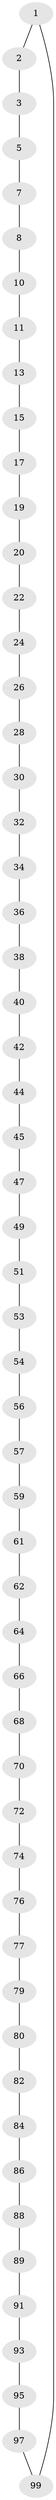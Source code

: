// original degree distribution, {2: 1.0}
// Generated by graph-tools (version 1.1) at 2025/11/02/21/25 10:11:10]
// undirected, 56 vertices, 56 edges
graph export_dot {
graph [start="1"]
  node [color=gray90,style=filled];
  1 [super="+100"];
  2;
  3 [super="+4"];
  5 [super="+6"];
  7;
  8 [super="+9"];
  10;
  11 [super="+12"];
  13 [super="+14"];
  15 [super="+16"];
  17 [super="+18"];
  19;
  20 [super="+21"];
  22 [super="+23"];
  24 [super="+25"];
  26 [super="+27"];
  28 [super="+29"];
  30 [super="+31"];
  32 [super="+33"];
  34 [super="+35"];
  36 [super="+37"];
  38 [super="+39"];
  40 [super="+41"];
  42 [super="+43"];
  44;
  45 [super="+46"];
  47 [super="+48"];
  49 [super="+50"];
  51 [super="+52"];
  53;
  54 [super="+55"];
  56;
  57 [super="+58"];
  59 [super="+60"];
  61;
  62 [super="+63"];
  64 [super="+65"];
  66 [super="+67"];
  68 [super="+69"];
  70 [super="+71"];
  72 [super="+73"];
  74 [super="+75"];
  76;
  77 [super="+78"];
  79;
  80 [super="+81"];
  82 [super="+83"];
  84 [super="+85"];
  86 [super="+87"];
  88;
  89 [super="+90"];
  91 [super="+92"];
  93 [super="+94"];
  95 [super="+96"];
  97 [super="+98"];
  99;
  1 -- 2;
  1 -- 99;
  2 -- 3;
  3 -- 5;
  5 -- 7;
  7 -- 8;
  8 -- 10;
  10 -- 11;
  11 -- 13;
  13 -- 15;
  15 -- 17;
  17 -- 19;
  19 -- 20;
  20 -- 22;
  22 -- 24;
  24 -- 26;
  26 -- 28;
  28 -- 30;
  30 -- 32;
  32 -- 34;
  34 -- 36;
  36 -- 38;
  38 -- 40;
  40 -- 42;
  42 -- 44;
  44 -- 45;
  45 -- 47;
  47 -- 49;
  49 -- 51;
  51 -- 53;
  53 -- 54;
  54 -- 56;
  56 -- 57;
  57 -- 59;
  59 -- 61;
  61 -- 62;
  62 -- 64;
  64 -- 66;
  66 -- 68;
  68 -- 70;
  70 -- 72;
  72 -- 74;
  74 -- 76;
  76 -- 77;
  77 -- 79;
  79 -- 80;
  80 -- 82;
  82 -- 84;
  84 -- 86;
  86 -- 88;
  88 -- 89;
  89 -- 91;
  91 -- 93;
  93 -- 95;
  95 -- 97;
  97 -- 99;
}
